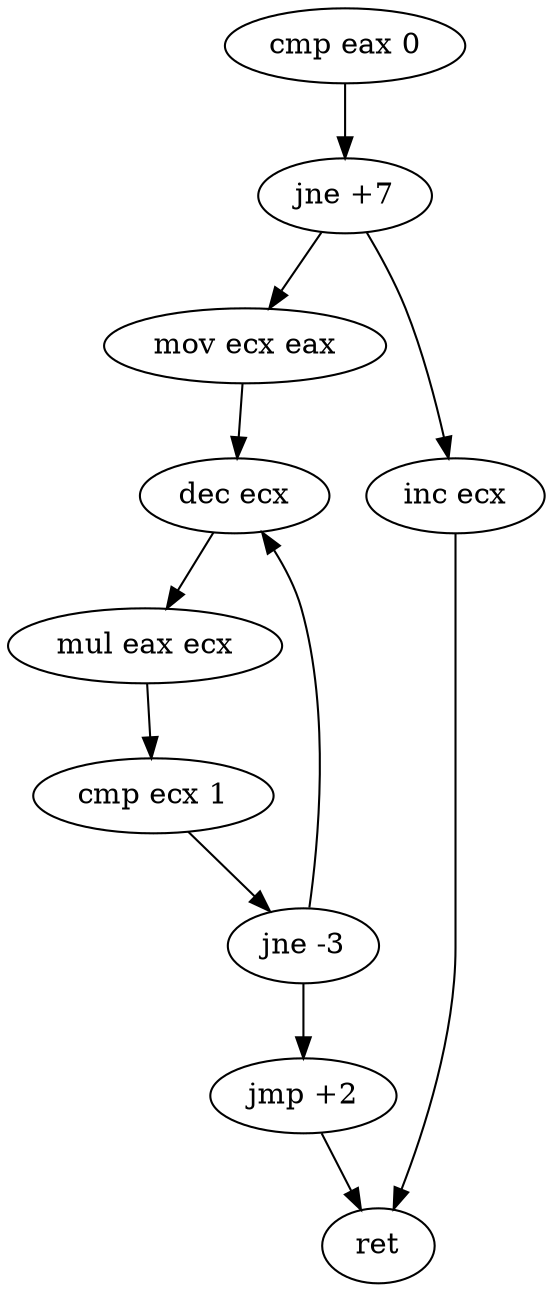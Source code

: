 Digraph G{
fontname=cmr10;
"10" [label="cmp eax 0"]
"1" [label="jne +7"]
"2" [label="mov ecx eax"]
"3" [label="dec ecx"]
"4" [label="mul eax ecx"]
"5" [label="cmp ecx 1"]
"6" [label="jne -3"]
"7" [label="jmp +2"]
"8" [label="inc ecx"]
"9" [label="ret"]
"10" -> "1"
"1" -> "2"
"1" -> "8"
"2" -> "3"
"3" -> "4"
"4" -> "5"
"5" -> "6"
"6" -> "3"
"6" -> "7"
"7" -> "9"
"8" -> "9"
}
